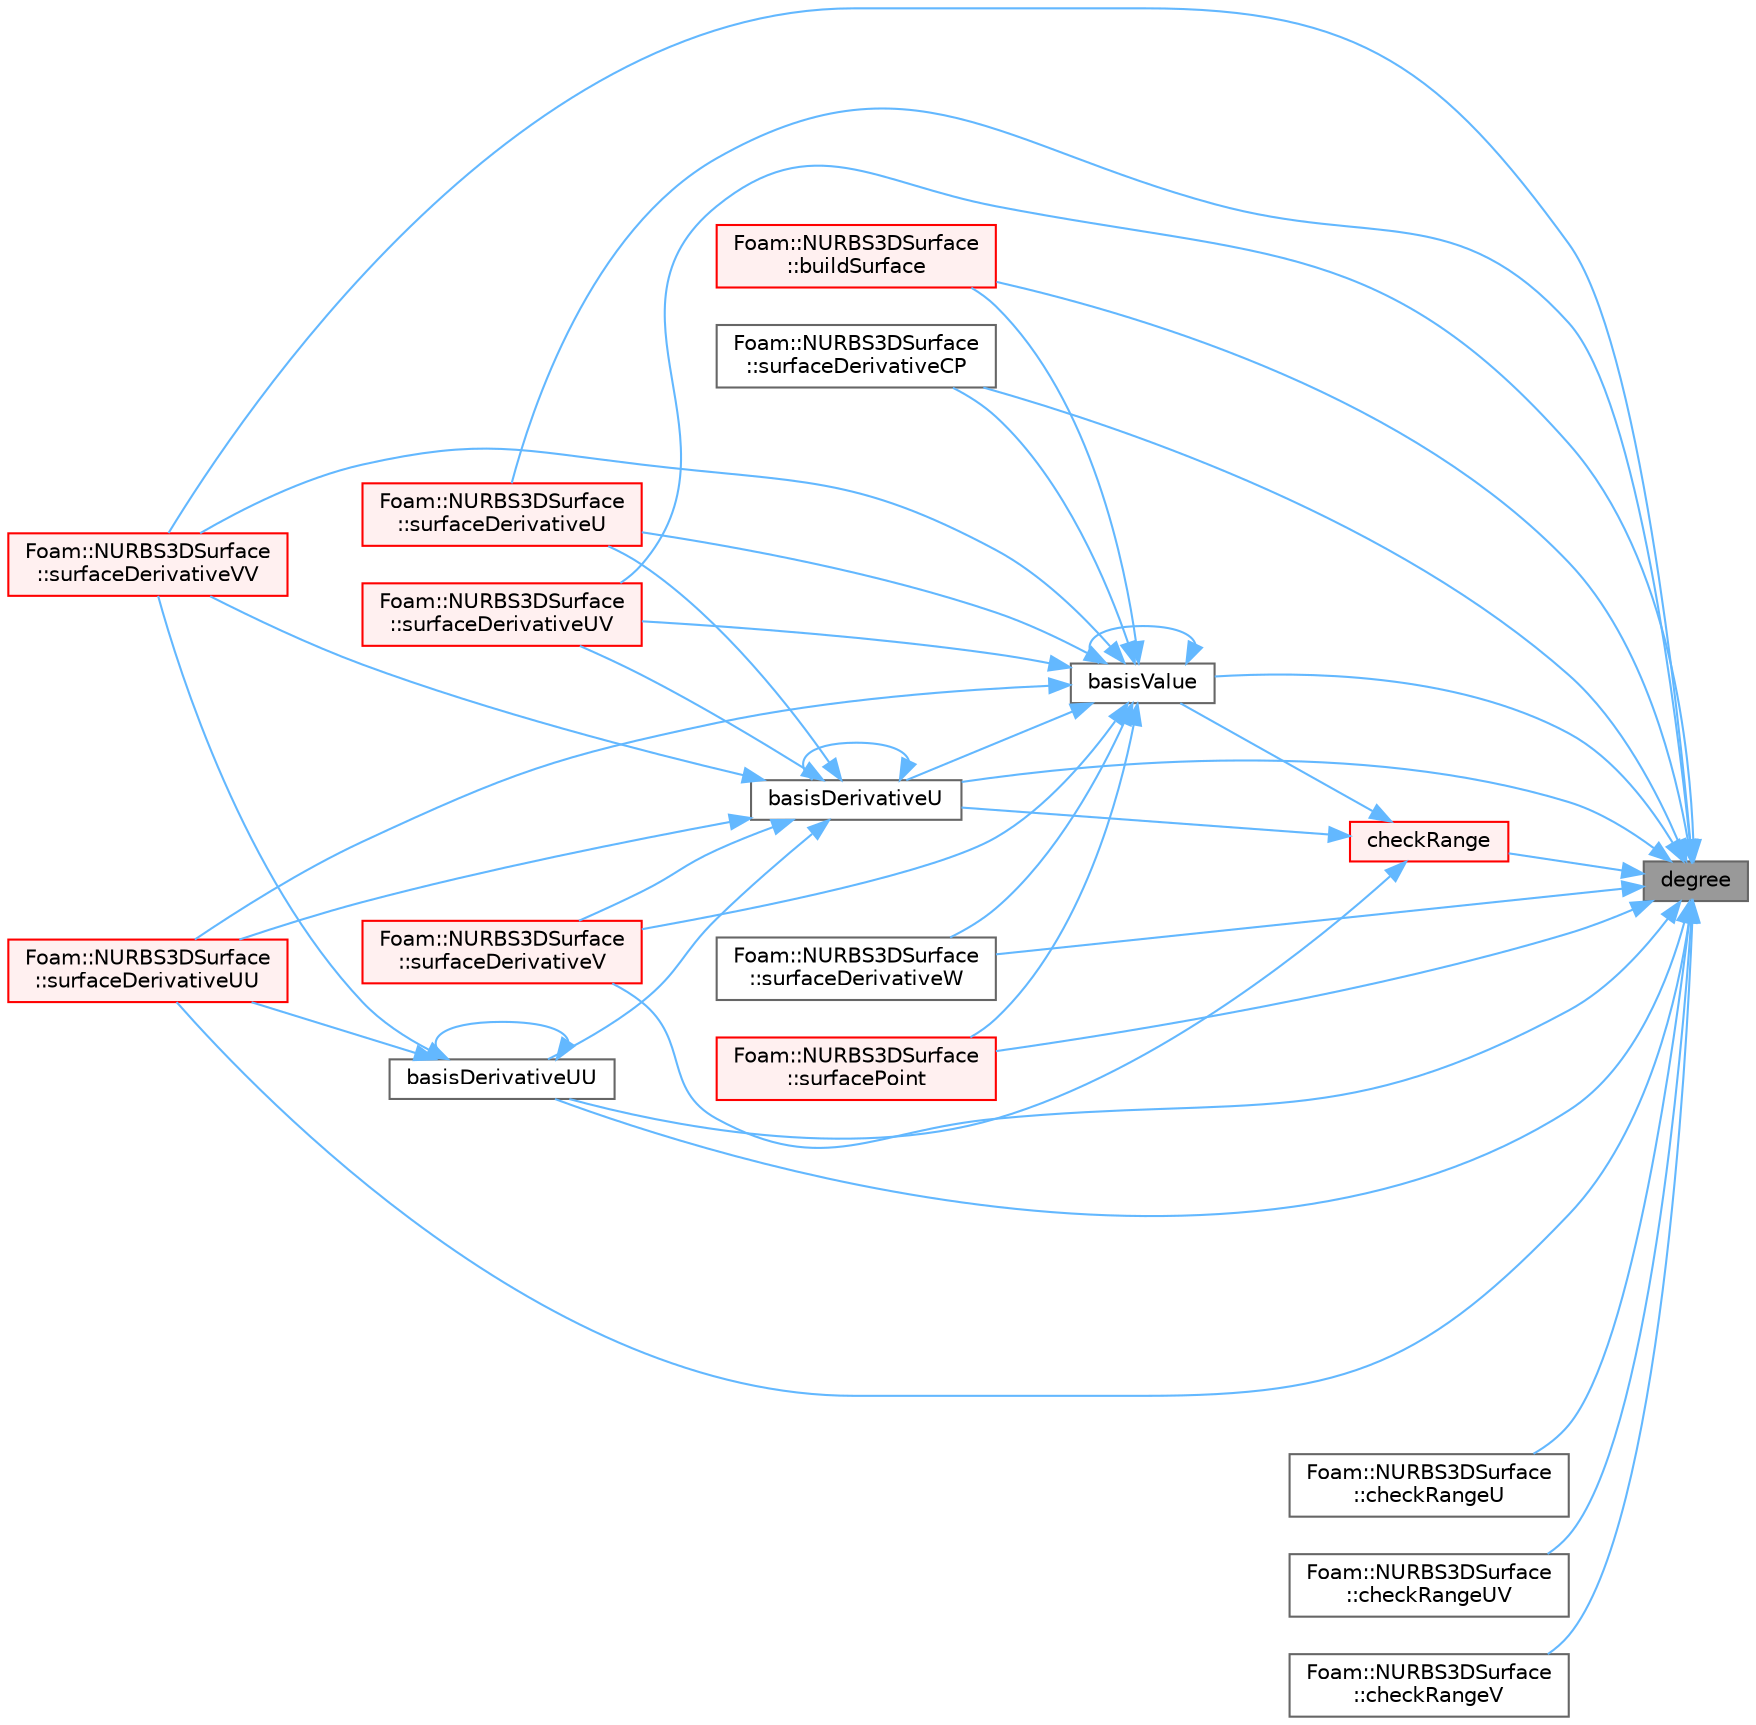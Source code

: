 digraph "degree"
{
 // LATEX_PDF_SIZE
  bgcolor="transparent";
  edge [fontname=Helvetica,fontsize=10,labelfontname=Helvetica,labelfontsize=10];
  node [fontname=Helvetica,fontsize=10,shape=box,height=0.2,width=0.4];
  rankdir="RL";
  Node1 [id="Node000001",label="degree",height=0.2,width=0.4,color="gray40", fillcolor="grey60", style="filled", fontcolor="black",tooltip=" "];
  Node1 -> Node2 [id="edge1_Node000001_Node000002",dir="back",color="steelblue1",style="solid",tooltip=" "];
  Node2 [id="Node000002",label="basisDerivativeU",height=0.2,width=0.4,color="grey40", fillcolor="white", style="filled",URL="$classFoam_1_1NURBSbasis.html#a16eb84fed3378724e32df4172c549812",tooltip=" "];
  Node2 -> Node2 [id="edge2_Node000002_Node000002",dir="back",color="steelblue1",style="solid",tooltip=" "];
  Node2 -> Node3 [id="edge3_Node000002_Node000003",dir="back",color="steelblue1",style="solid",tooltip=" "];
  Node3 [id="Node000003",label="basisDerivativeUU",height=0.2,width=0.4,color="grey40", fillcolor="white", style="filled",URL="$classFoam_1_1NURBSbasis.html#a14f361cff3417f5902643044c11e1b9b",tooltip=" "];
  Node3 -> Node3 [id="edge4_Node000003_Node000003",dir="back",color="steelblue1",style="solid",tooltip=" "];
  Node3 -> Node4 [id="edge5_Node000003_Node000004",dir="back",color="steelblue1",style="solid",tooltip=" "];
  Node4 [id="Node000004",label="Foam::NURBS3DSurface\l::surfaceDerivativeUU",height=0.2,width=0.4,color="red", fillcolor="#FFF0F0", style="filled",URL="$classFoam_1_1NURBS3DSurface.html#ab53ba1404041e93c8300a4978370e0d0",tooltip=" "];
  Node3 -> Node9 [id="edge6_Node000003_Node000009",dir="back",color="steelblue1",style="solid",tooltip=" "];
  Node9 [id="Node000009",label="Foam::NURBS3DSurface\l::surfaceDerivativeVV",height=0.2,width=0.4,color="red", fillcolor="#FFF0F0", style="filled",URL="$classFoam_1_1NURBS3DSurface.html#ab7dffaa8e26bb2c342df02d454a81e56",tooltip=" "];
  Node2 -> Node11 [id="edge7_Node000002_Node000011",dir="back",color="steelblue1",style="solid",tooltip=" "];
  Node11 [id="Node000011",label="Foam::NURBS3DSurface\l::surfaceDerivativeU",height=0.2,width=0.4,color="red", fillcolor="#FFF0F0", style="filled",URL="$classFoam_1_1NURBS3DSurface.html#ad49873d83672ab1ab43a570f8dfab718",tooltip=" "];
  Node2 -> Node4 [id="edge8_Node000002_Node000004",dir="back",color="steelblue1",style="solid",tooltip=" "];
  Node2 -> Node18 [id="edge9_Node000002_Node000018",dir="back",color="steelblue1",style="solid",tooltip=" "];
  Node18 [id="Node000018",label="Foam::NURBS3DSurface\l::surfaceDerivativeUV",height=0.2,width=0.4,color="red", fillcolor="#FFF0F0", style="filled",URL="$classFoam_1_1NURBS3DSurface.html#a0cca640e22f3be5475327c8b4d3cd750",tooltip=" "];
  Node2 -> Node19 [id="edge10_Node000002_Node000019",dir="back",color="steelblue1",style="solid",tooltip=" "];
  Node19 [id="Node000019",label="Foam::NURBS3DSurface\l::surfaceDerivativeV",height=0.2,width=0.4,color="red", fillcolor="#FFF0F0", style="filled",URL="$classFoam_1_1NURBS3DSurface.html#a588c74395693bf845c64e7860d5aca09",tooltip=" "];
  Node2 -> Node9 [id="edge11_Node000002_Node000009",dir="back",color="steelblue1",style="solid",tooltip=" "];
  Node1 -> Node3 [id="edge12_Node000001_Node000003",dir="back",color="steelblue1",style="solid",tooltip=" "];
  Node1 -> Node24 [id="edge13_Node000001_Node000024",dir="back",color="steelblue1",style="solid",tooltip=" "];
  Node24 [id="Node000024",label="basisValue",height=0.2,width=0.4,color="grey40", fillcolor="white", style="filled",URL="$classFoam_1_1NURBSbasis.html#a98ebe833695a8186a1264fbe881fb2bd",tooltip=" "];
  Node24 -> Node2 [id="edge14_Node000024_Node000002",dir="back",color="steelblue1",style="solid",tooltip=" "];
  Node24 -> Node24 [id="edge15_Node000024_Node000024",dir="back",color="steelblue1",style="solid",tooltip=" "];
  Node24 -> Node25 [id="edge16_Node000024_Node000025",dir="back",color="steelblue1",style="solid",tooltip=" "];
  Node25 [id="Node000025",label="Foam::NURBS3DSurface\l::buildSurface",height=0.2,width=0.4,color="red", fillcolor="#FFF0F0", style="filled",URL="$classFoam_1_1NURBS3DSurface.html#a421148b3f3994fa809c1b1036096a48a",tooltip=" "];
  Node24 -> Node37 [id="edge17_Node000024_Node000037",dir="back",color="steelblue1",style="solid",tooltip=" "];
  Node37 [id="Node000037",label="Foam::NURBS3DSurface\l::surfaceDerivativeCP",height=0.2,width=0.4,color="grey40", fillcolor="white", style="filled",URL="$classFoam_1_1NURBS3DSurface.html#a054a2d0f1ff23235665b6725b84422d0",tooltip=" "];
  Node24 -> Node11 [id="edge18_Node000024_Node000011",dir="back",color="steelblue1",style="solid",tooltip=" "];
  Node24 -> Node4 [id="edge19_Node000024_Node000004",dir="back",color="steelblue1",style="solid",tooltip=" "];
  Node24 -> Node18 [id="edge20_Node000024_Node000018",dir="back",color="steelblue1",style="solid",tooltip=" "];
  Node24 -> Node19 [id="edge21_Node000024_Node000019",dir="back",color="steelblue1",style="solid",tooltip=" "];
  Node24 -> Node9 [id="edge22_Node000024_Node000009",dir="back",color="steelblue1",style="solid",tooltip=" "];
  Node24 -> Node38 [id="edge23_Node000024_Node000038",dir="back",color="steelblue1",style="solid",tooltip=" "];
  Node38 [id="Node000038",label="Foam::NURBS3DSurface\l::surfaceDerivativeW",height=0.2,width=0.4,color="grey40", fillcolor="white", style="filled",URL="$classFoam_1_1NURBS3DSurface.html#acfe4695330e9663527a45a81ba53019b",tooltip=" "];
  Node24 -> Node39 [id="edge24_Node000024_Node000039",dir="back",color="steelblue1",style="solid",tooltip=" "];
  Node39 [id="Node000039",label="Foam::NURBS3DSurface\l::surfacePoint",height=0.2,width=0.4,color="red", fillcolor="#FFF0F0", style="filled",URL="$classFoam_1_1NURBS3DSurface.html#a5286089290bd51159d0681a0711792b8",tooltip=" "];
  Node1 -> Node25 [id="edge25_Node000001_Node000025",dir="back",color="steelblue1",style="solid",tooltip=" "];
  Node1 -> Node40 [id="edge26_Node000001_Node000040",dir="back",color="steelblue1",style="solid",tooltip=" "];
  Node40 [id="Node000040",label="checkRange",height=0.2,width=0.4,color="red", fillcolor="#FFF0F0", style="filled",URL="$classFoam_1_1NURBSbasis.html#aadecff99f6bff8e234998dfd3e4d3ea7",tooltip=" "];
  Node40 -> Node2 [id="edge27_Node000040_Node000002",dir="back",color="steelblue1",style="solid",tooltip=" "];
  Node40 -> Node3 [id="edge28_Node000040_Node000003",dir="back",color="steelblue1",style="solid",tooltip=" "];
  Node40 -> Node24 [id="edge29_Node000040_Node000024",dir="back",color="steelblue1",style="solid",tooltip=" "];
  Node1 -> Node42 [id="edge30_Node000001_Node000042",dir="back",color="steelblue1",style="solid",tooltip=" "];
  Node42 [id="Node000042",label="Foam::NURBS3DSurface\l::checkRangeU",height=0.2,width=0.4,color="grey40", fillcolor="white", style="filled",URL="$classFoam_1_1NURBS3DSurface.html#a98534f8b56205df0f0687f8afd4b0c69",tooltip=" "];
  Node1 -> Node44 [id="edge31_Node000001_Node000044",dir="back",color="steelblue1",style="solid",tooltip=" "];
  Node44 [id="Node000044",label="Foam::NURBS3DSurface\l::checkRangeUV",height=0.2,width=0.4,color="grey40", fillcolor="white", style="filled",URL="$classFoam_1_1NURBS3DSurface.html#aa0e16a2cca0b052061c17cd4be024e3f",tooltip=" "];
  Node1 -> Node46 [id="edge32_Node000001_Node000046",dir="back",color="steelblue1",style="solid",tooltip=" "];
  Node46 [id="Node000046",label="Foam::NURBS3DSurface\l::checkRangeV",height=0.2,width=0.4,color="grey40", fillcolor="white", style="filled",URL="$classFoam_1_1NURBS3DSurface.html#a25f03c8461a5230c6ed21b3284131ff5",tooltip=" "];
  Node1 -> Node37 [id="edge33_Node000001_Node000037",dir="back",color="steelblue1",style="solid",tooltip=" "];
  Node1 -> Node11 [id="edge34_Node000001_Node000011",dir="back",color="steelblue1",style="solid",tooltip=" "];
  Node1 -> Node4 [id="edge35_Node000001_Node000004",dir="back",color="steelblue1",style="solid",tooltip=" "];
  Node1 -> Node18 [id="edge36_Node000001_Node000018",dir="back",color="steelblue1",style="solid",tooltip=" "];
  Node1 -> Node19 [id="edge37_Node000001_Node000019",dir="back",color="steelblue1",style="solid",tooltip=" "];
  Node1 -> Node9 [id="edge38_Node000001_Node000009",dir="back",color="steelblue1",style="solid",tooltip=" "];
  Node1 -> Node38 [id="edge39_Node000001_Node000038",dir="back",color="steelblue1",style="solid",tooltip=" "];
  Node1 -> Node39 [id="edge40_Node000001_Node000039",dir="back",color="steelblue1",style="solid",tooltip=" "];
}

